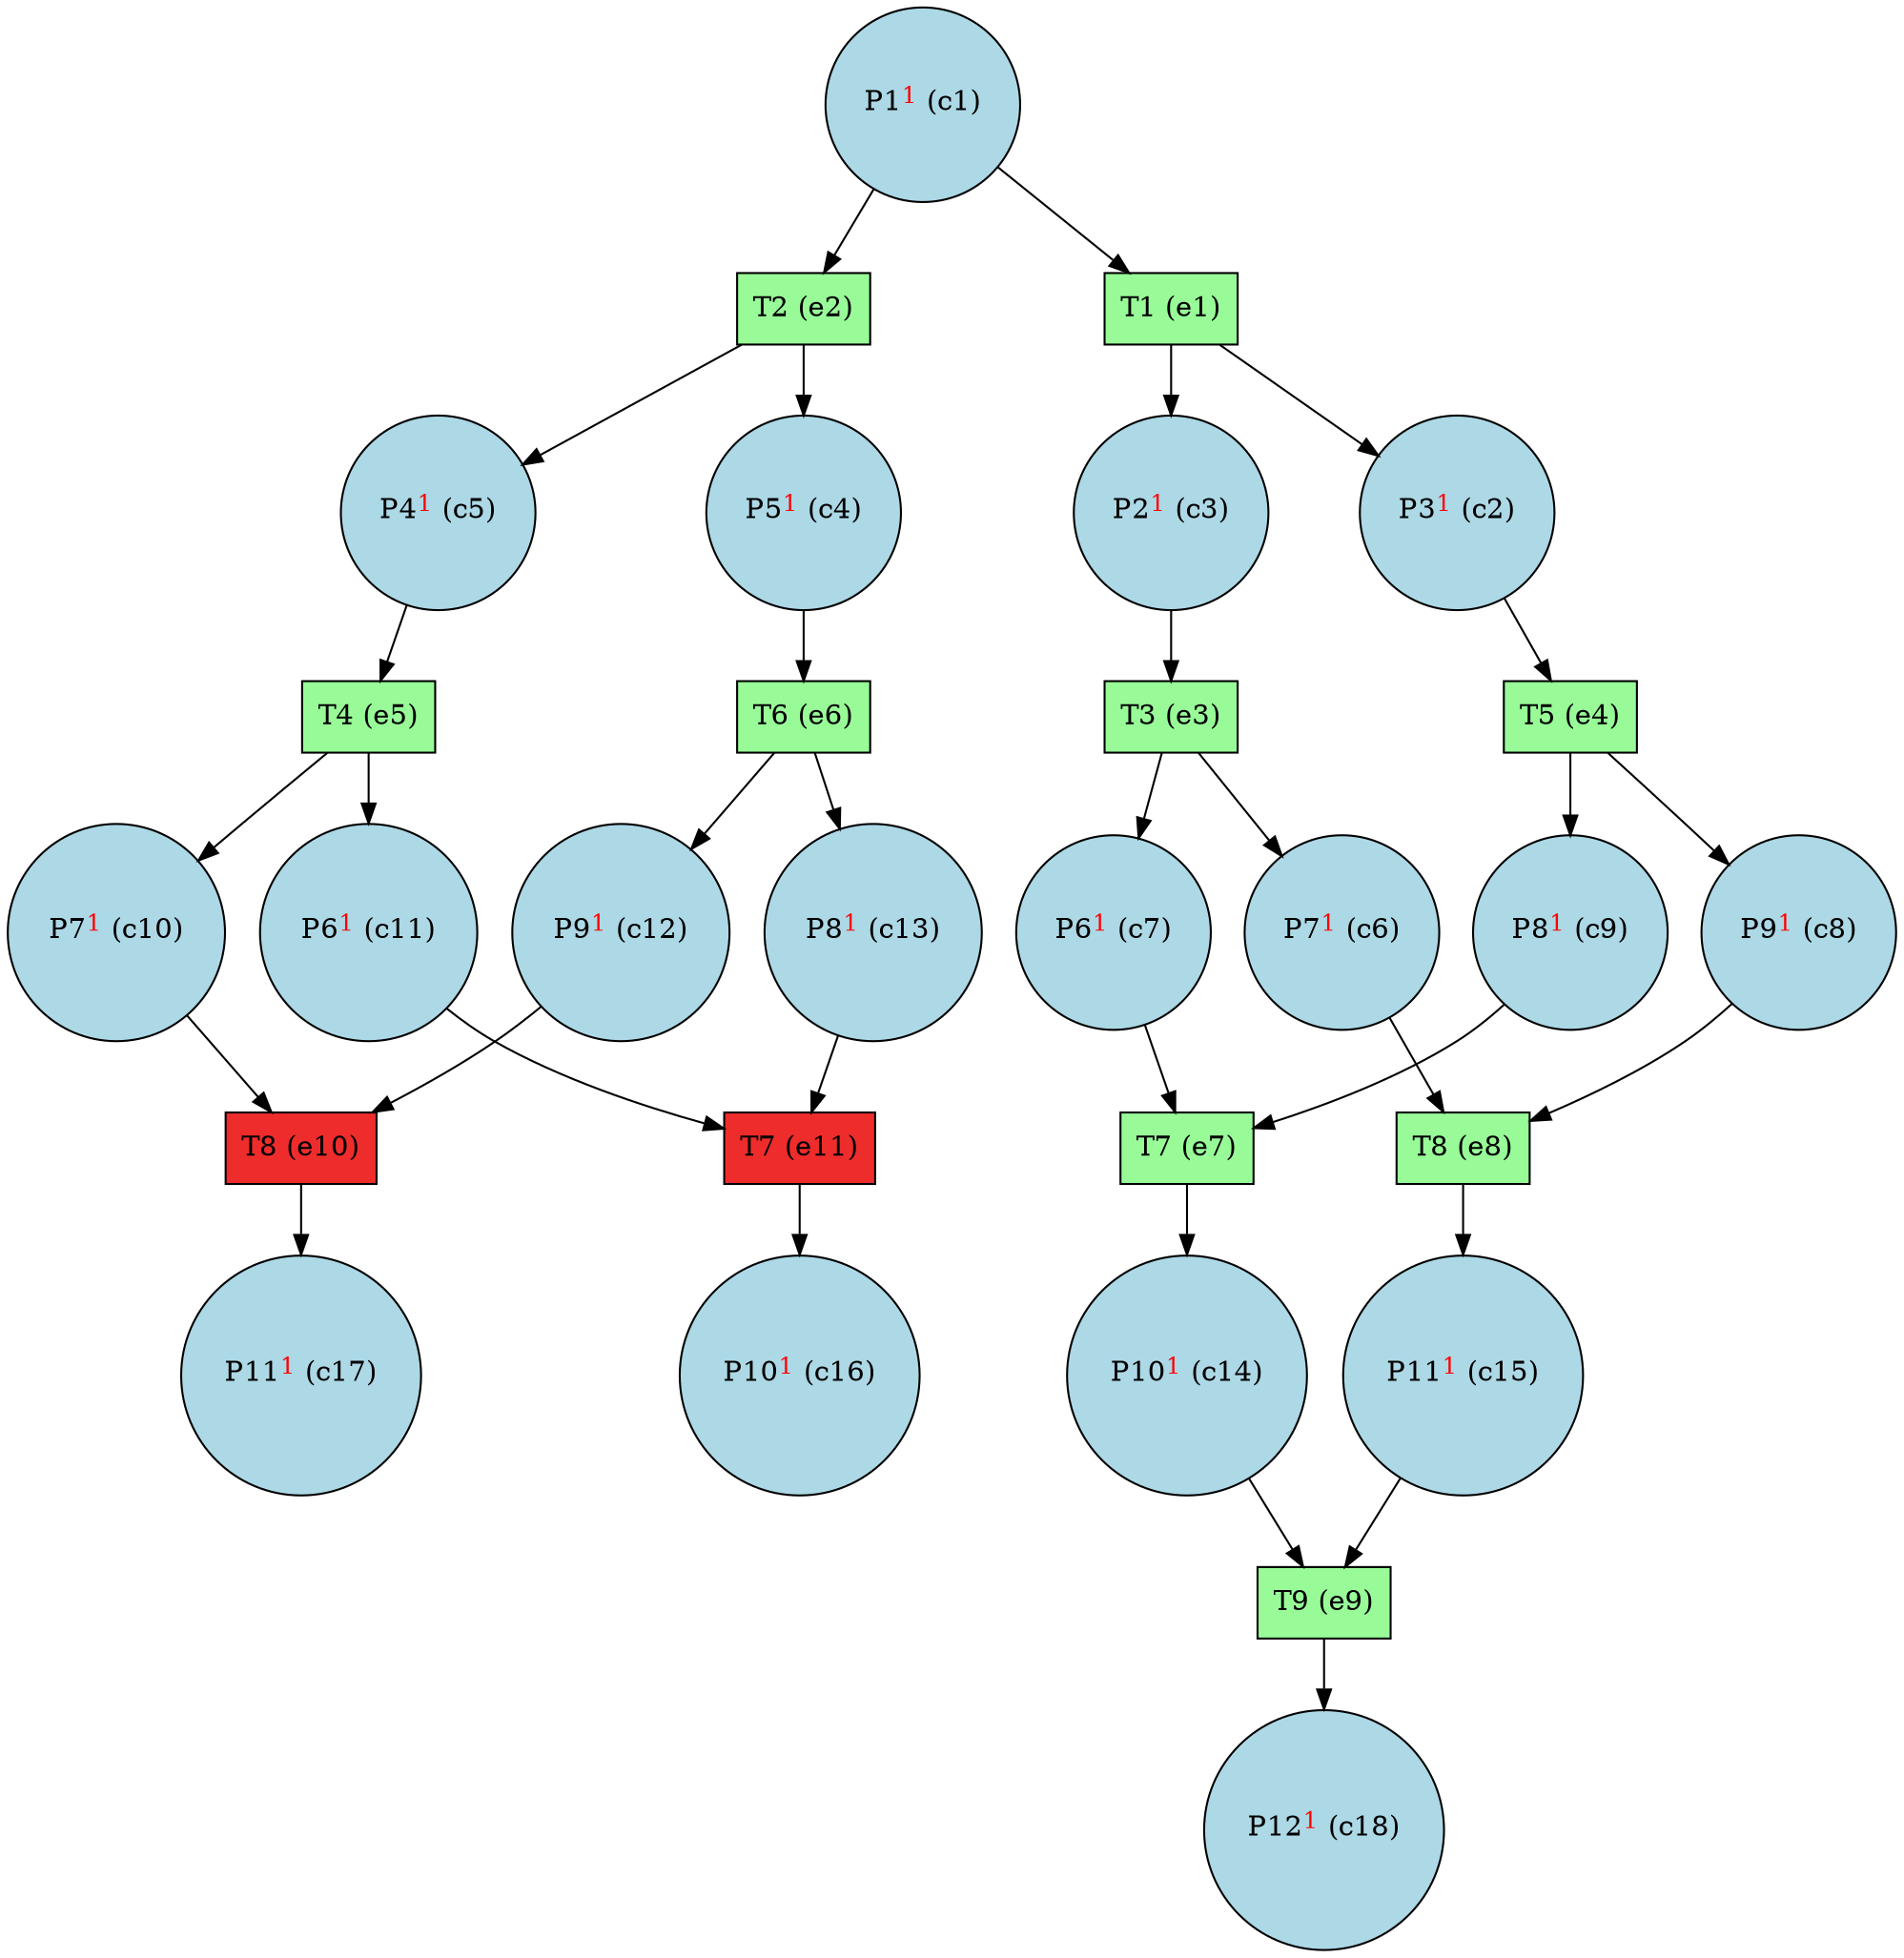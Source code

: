 digraph test {
  c1 -> e2;
  c1 -> e1;
  e1 -> c2;
  c2 -> e4;
  e1 -> c3;
  c3 -> e3;
  e2 -> c4;
  c4 -> e6;
  e2 -> c5;
  c5 -> e5;
  e3 -> c6;
  c6 -> e8;
  e3 -> c7;
  c7 -> e7;
  e4 -> c8;
  c8 -> e8;
  e4 -> c9;
  c9 -> e7;
  e5 -> c10;
  c10 -> e10;
  e5 -> c11;
  c11 -> e11;
  e6 -> c12;
  c12 -> e10;
  e6 -> c13;
  c13 -> e11;
  e7 -> c14;
  c14 -> e9;
  e8 -> c15;
  c15 -> e9;
  e11 -> c16;
  e10 -> c17;
  e9 -> c18;
  c1 [fillcolor=lightblue label= <P1<FONT COLOR="red"><SUP>1</SUP></FONT>&nbsp;(c1)> shape=circle style=filled];
  c2 [fillcolor=lightblue label= <P3<FONT COLOR="red"><SUP>1</SUP></FONT>&nbsp;(c2)> shape=circle style=filled];
  c3 [fillcolor=lightblue label= <P2<FONT COLOR="red"><SUP>1</SUP></FONT>&nbsp;(c3)> shape=circle style=filled];
  c4 [fillcolor=lightblue label= <P5<FONT COLOR="red"><SUP>1</SUP></FONT>&nbsp;(c4)> shape=circle style=filled];
  c5 [fillcolor=lightblue label= <P4<FONT COLOR="red"><SUP>1</SUP></FONT>&nbsp;(c5)> shape=circle style=filled];
  c6 [fillcolor=lightblue label= <P7<FONT COLOR="red"><SUP>1</SUP></FONT>&nbsp;(c6)> shape=circle style=filled];
  c7 [fillcolor=lightblue label= <P6<FONT COLOR="red"><SUP>1</SUP></FONT>&nbsp;(c7)> shape=circle style=filled];
  c8 [fillcolor=lightblue label= <P9<FONT COLOR="red"><SUP>1</SUP></FONT>&nbsp;(c8)> shape=circle style=filled];
  c9 [fillcolor=lightblue label= <P8<FONT COLOR="red"><SUP>1</SUP></FONT>&nbsp;(c9)> shape=circle style=filled];
  c10 [fillcolor=lightblue label= <P7<FONT COLOR="red"><SUP>1</SUP></FONT>&nbsp;(c10)> shape=circle style=filled];
  c11 [fillcolor=lightblue label= <P6<FONT COLOR="red"><SUP>1</SUP></FONT>&nbsp;(c11)> shape=circle style=filled];
  c12 [fillcolor=lightblue label= <P9<FONT COLOR="red"><SUP>1</SUP></FONT>&nbsp;(c12)> shape=circle style=filled];
  c13 [fillcolor=lightblue label= <P8<FONT COLOR="red"><SUP>1</SUP></FONT>&nbsp;(c13)> shape=circle style=filled];
  c14 [fillcolor=lightblue label= <P10<FONT COLOR="red"><SUP>1</SUP></FONT>&nbsp;(c14)> shape=circle style=filled];
  c15 [fillcolor=lightblue label= <P11<FONT COLOR="red"><SUP>1</SUP></FONT>&nbsp;(c15)> shape=circle style=filled];
  c16 [fillcolor=lightblue label= <P10<FONT COLOR="red"><SUP>1</SUP></FONT>&nbsp;(c16)> shape=circle style=filled];
  c17 [fillcolor=lightblue label= <P11<FONT COLOR="red"><SUP>1</SUP></FONT>&nbsp;(c17)> shape=circle style=filled];
  c18 [fillcolor=lightblue label= <P12<FONT COLOR="red"><SUP>1</SUP></FONT>&nbsp;(c18)> shape=circle style=filled];
  e1 [fillcolor=palegreen label="T1 (e1)" shape=box style=filled];
  e2 [fillcolor=palegreen label="T2 (e2)" shape=box style=filled];
  e3 [fillcolor=palegreen label="T3 (e3)" shape=box style=filled];
  e4 [fillcolor=palegreen label="T5 (e4)" shape=box style=filled];
  e5 [fillcolor=palegreen label="T4 (e5)" shape=box style=filled];
  e6 [fillcolor=palegreen label="T6 (e6)" shape=box style=filled];
  e7 [fillcolor=palegreen label="T7 (e7)" shape=box style=filled];
  e8 [fillcolor=palegreen label="T8 (e8)" shape=box style=filled];
  e9 [fillcolor=palegreen label="T9 (e9)" shape=box style=filled];
  e10 [fillcolor=firebrick2 label="T8 (e10)" shape=box style=filled];
  e11 [fillcolor=firebrick2 label="T7 (e11)" shape=box style=filled];
}
